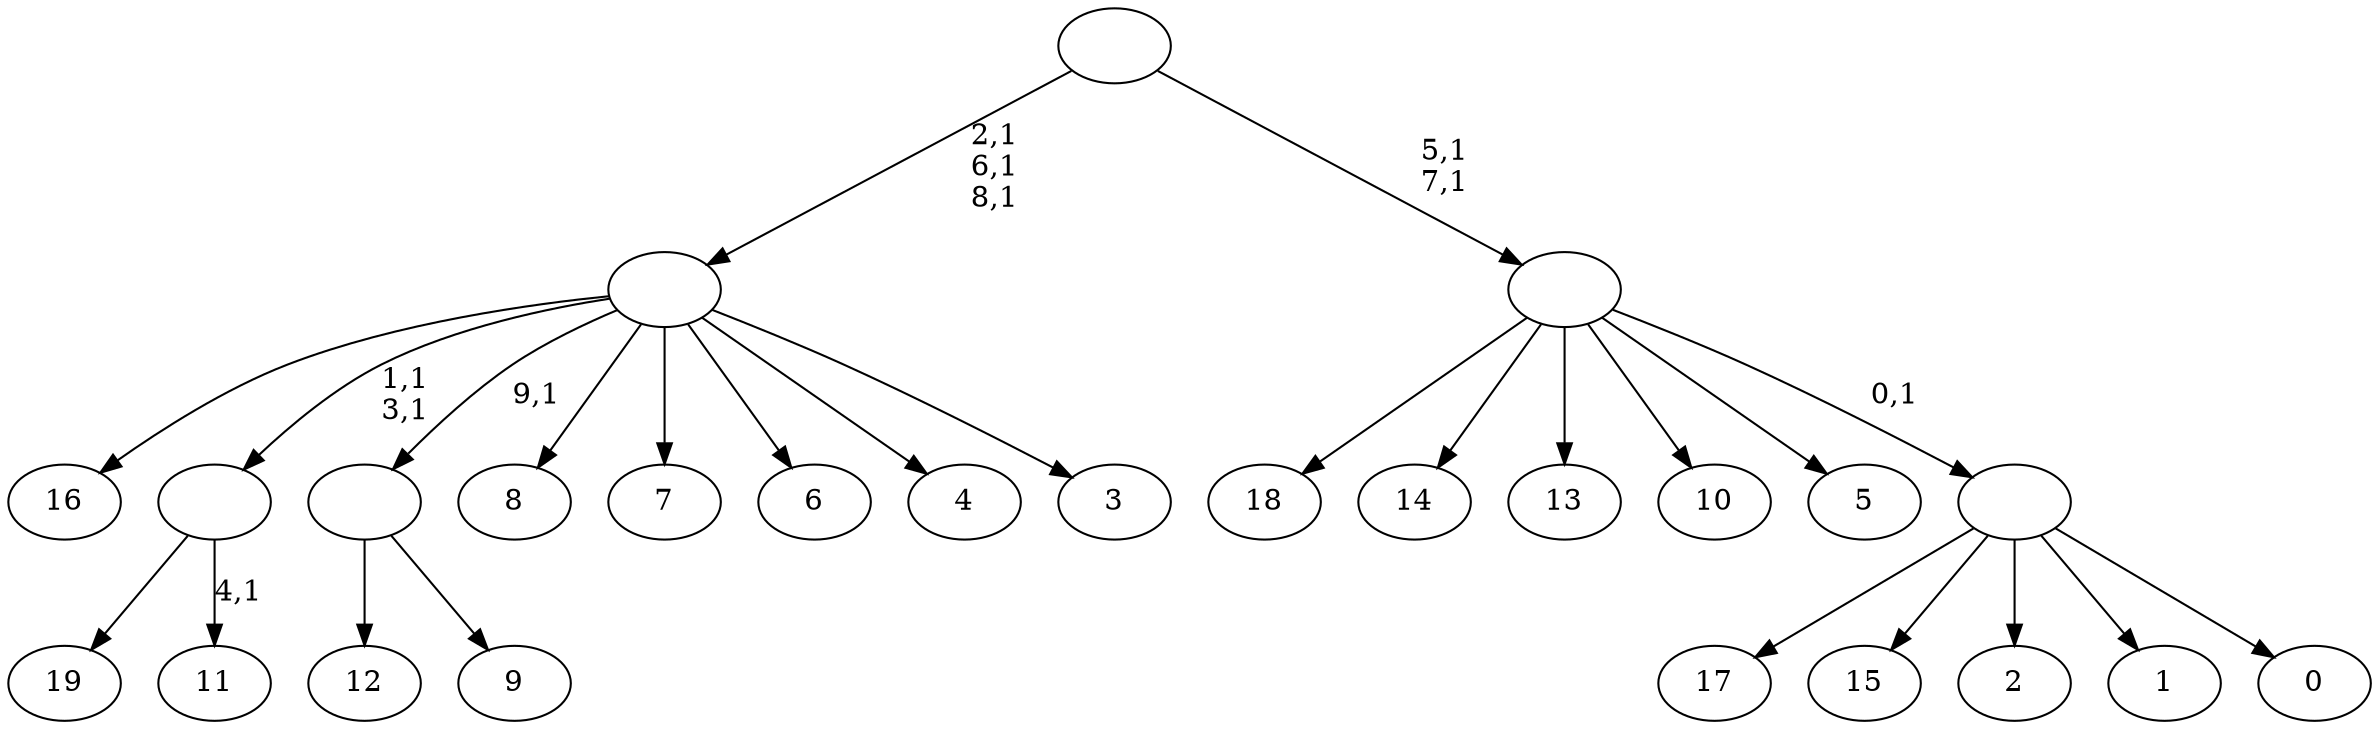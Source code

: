 digraph T {
	30 [label="19"]
	29 [label="18"]
	28 [label="17"]
	27 [label="16"]
	26 [label="15"]
	25 [label="14"]
	24 [label="13"]
	23 [label="12"]
	22 [label="11"]
	20 [label=""]
	18 [label="10"]
	17 [label="9"]
	16 [label=""]
	15 [label="8"]
	14 [label="7"]
	13 [label="6"]
	12 [label="5"]
	11 [label="4"]
	10 [label="3"]
	9 [label=""]
	6 [label="2"]
	5 [label="1"]
	4 [label="0"]
	3 [label=""]
	2 [label=""]
	0 [label=""]
	20 -> 22 [label="4,1"]
	20 -> 30 [label=""]
	16 -> 23 [label=""]
	16 -> 17 [label=""]
	9 -> 20 [label="1,1\n3,1"]
	9 -> 27 [label=""]
	9 -> 16 [label="9,1"]
	9 -> 15 [label=""]
	9 -> 14 [label=""]
	9 -> 13 [label=""]
	9 -> 11 [label=""]
	9 -> 10 [label=""]
	3 -> 28 [label=""]
	3 -> 26 [label=""]
	3 -> 6 [label=""]
	3 -> 5 [label=""]
	3 -> 4 [label=""]
	2 -> 29 [label=""]
	2 -> 25 [label=""]
	2 -> 24 [label=""]
	2 -> 18 [label=""]
	2 -> 12 [label=""]
	2 -> 3 [label="0,1"]
	0 -> 2 [label="5,1\n7,1"]
	0 -> 9 [label="2,1\n6,1\n8,1"]
}
